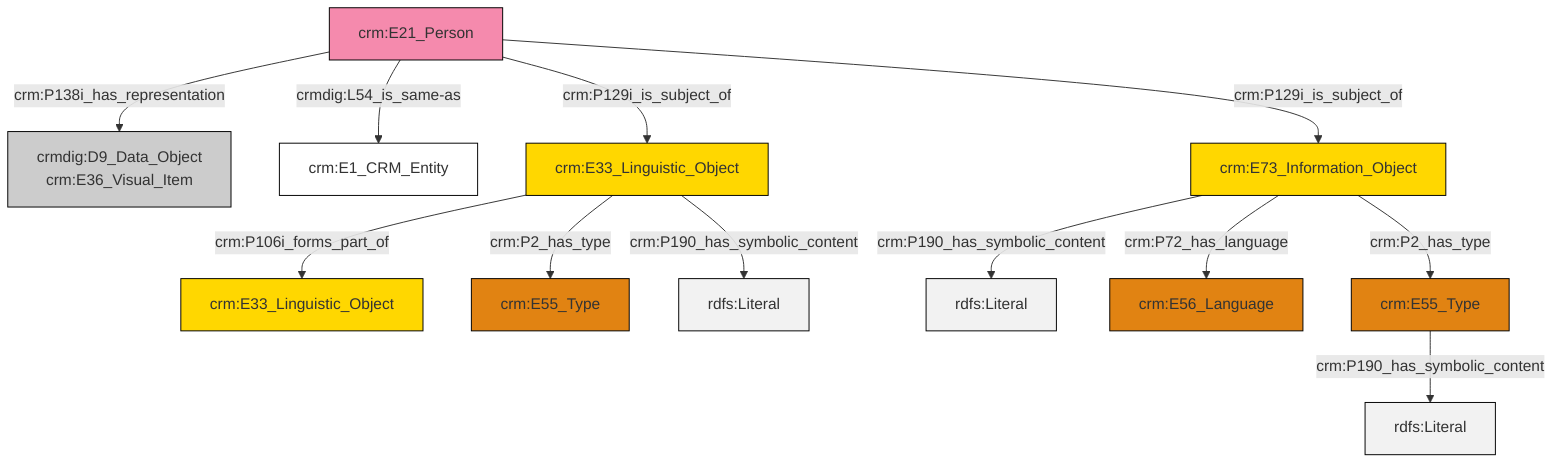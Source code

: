 graph TD
classDef Literal fill:#f2f2f2,stroke:#000000;
classDef CRM_Entity fill:#FFFFFF,stroke:#000000;
classDef Temporal_Entity fill:#00C9E6, stroke:#000000;
classDef Type fill:#E18312, stroke:#000000;
classDef Time-Span fill:#2C9C91, stroke:#000000;
classDef Appellation fill:#FFEB7F, stroke:#000000;
classDef Place fill:#008836, stroke:#000000;
classDef Persistent_Item fill:#B266B2, stroke:#000000;
classDef Conceptual_Object fill:#FFD700, stroke:#000000;
classDef Physical_Thing fill:#D2B48C, stroke:#000000;
classDef Actor fill:#f58aad, stroke:#000000;
classDef PC_Classes fill:#4ce600, stroke:#000000;
classDef Multi fill:#cccccc,stroke:#000000;

0["crm:E33_Linguistic_Object"]:::Conceptual_Object -->|crm:P106i_forms_part_of| 1["crm:E33_Linguistic_Object"]:::Conceptual_Object
0["crm:E33_Linguistic_Object"]:::Conceptual_Object -->|crm:P2_has_type| 2["crm:E55_Type"]:::Type
12["crm:E73_Information_Object"]:::Conceptual_Object -->|crm:P190_has_symbolic_content| 13[rdfs:Literal]:::Literal
3["crm:E21_Person"]:::Actor -->|crm:P138i_has_representation| 14["crmdig:D9_Data_Object<br>crm:E36_Visual_Item"]:::Multi
7["crm:E55_Type"]:::Type -->|crm:P190_has_symbolic_content| 15[rdfs:Literal]:::Literal
3["crm:E21_Person"]:::Actor -->|crmdig:L54_is_same-as| 16["crm:E1_CRM_Entity"]:::CRM_Entity
12["crm:E73_Information_Object"]:::Conceptual_Object -->|crm:P72_has_language| 10["crm:E56_Language"]:::Type
12["crm:E73_Information_Object"]:::Conceptual_Object -->|crm:P2_has_type| 7["crm:E55_Type"]:::Type
0["crm:E33_Linguistic_Object"]:::Conceptual_Object -->|crm:P190_has_symbolic_content| 21[rdfs:Literal]:::Literal
3["crm:E21_Person"]:::Actor -->|crm:P129i_is_subject_of| 0["crm:E33_Linguistic_Object"]:::Conceptual_Object
3["crm:E21_Person"]:::Actor -->|crm:P129i_is_subject_of| 12["crm:E73_Information_Object"]:::Conceptual_Object